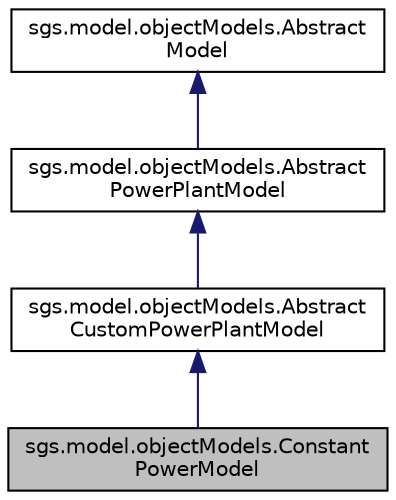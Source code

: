 digraph "sgs.model.objectModels.ConstantPowerModel"
{
  edge [fontname="Helvetica",fontsize="10",labelfontname="Helvetica",labelfontsize="10"];
  node [fontname="Helvetica",fontsize="10",shape=record];
  Node1 [label="sgs.model.objectModels.Constant\lPowerModel",height=0.2,width=0.4,color="black", fillcolor="grey75", style="filled" fontcolor="black"];
  Node2 -> Node1 [dir="back",color="midnightblue",fontsize="10",style="solid"];
  Node2 [label="sgs.model.objectModels.Abstract\lCustomPowerPlantModel",height=0.2,width=0.4,color="black", fillcolor="white", style="filled",URL="$classsgs_1_1model_1_1object_models_1_1_abstract_custom_power_plant_model.html"];
  Node3 -> Node2 [dir="back",color="midnightblue",fontsize="10",style="solid"];
  Node3 [label="sgs.model.objectModels.Abstract\lPowerPlantModel",height=0.2,width=0.4,color="black", fillcolor="white", style="filled",URL="$classsgs_1_1model_1_1object_models_1_1_abstract_power_plant_model.html"];
  Node4 -> Node3 [dir="back",color="midnightblue",fontsize="10",style="solid"];
  Node4 [label="sgs.model.objectModels.Abstract\lModel",height=0.2,width=0.4,color="black", fillcolor="white", style="filled",URL="$classsgs_1_1model_1_1object_models_1_1_abstract_model.html"];
}
